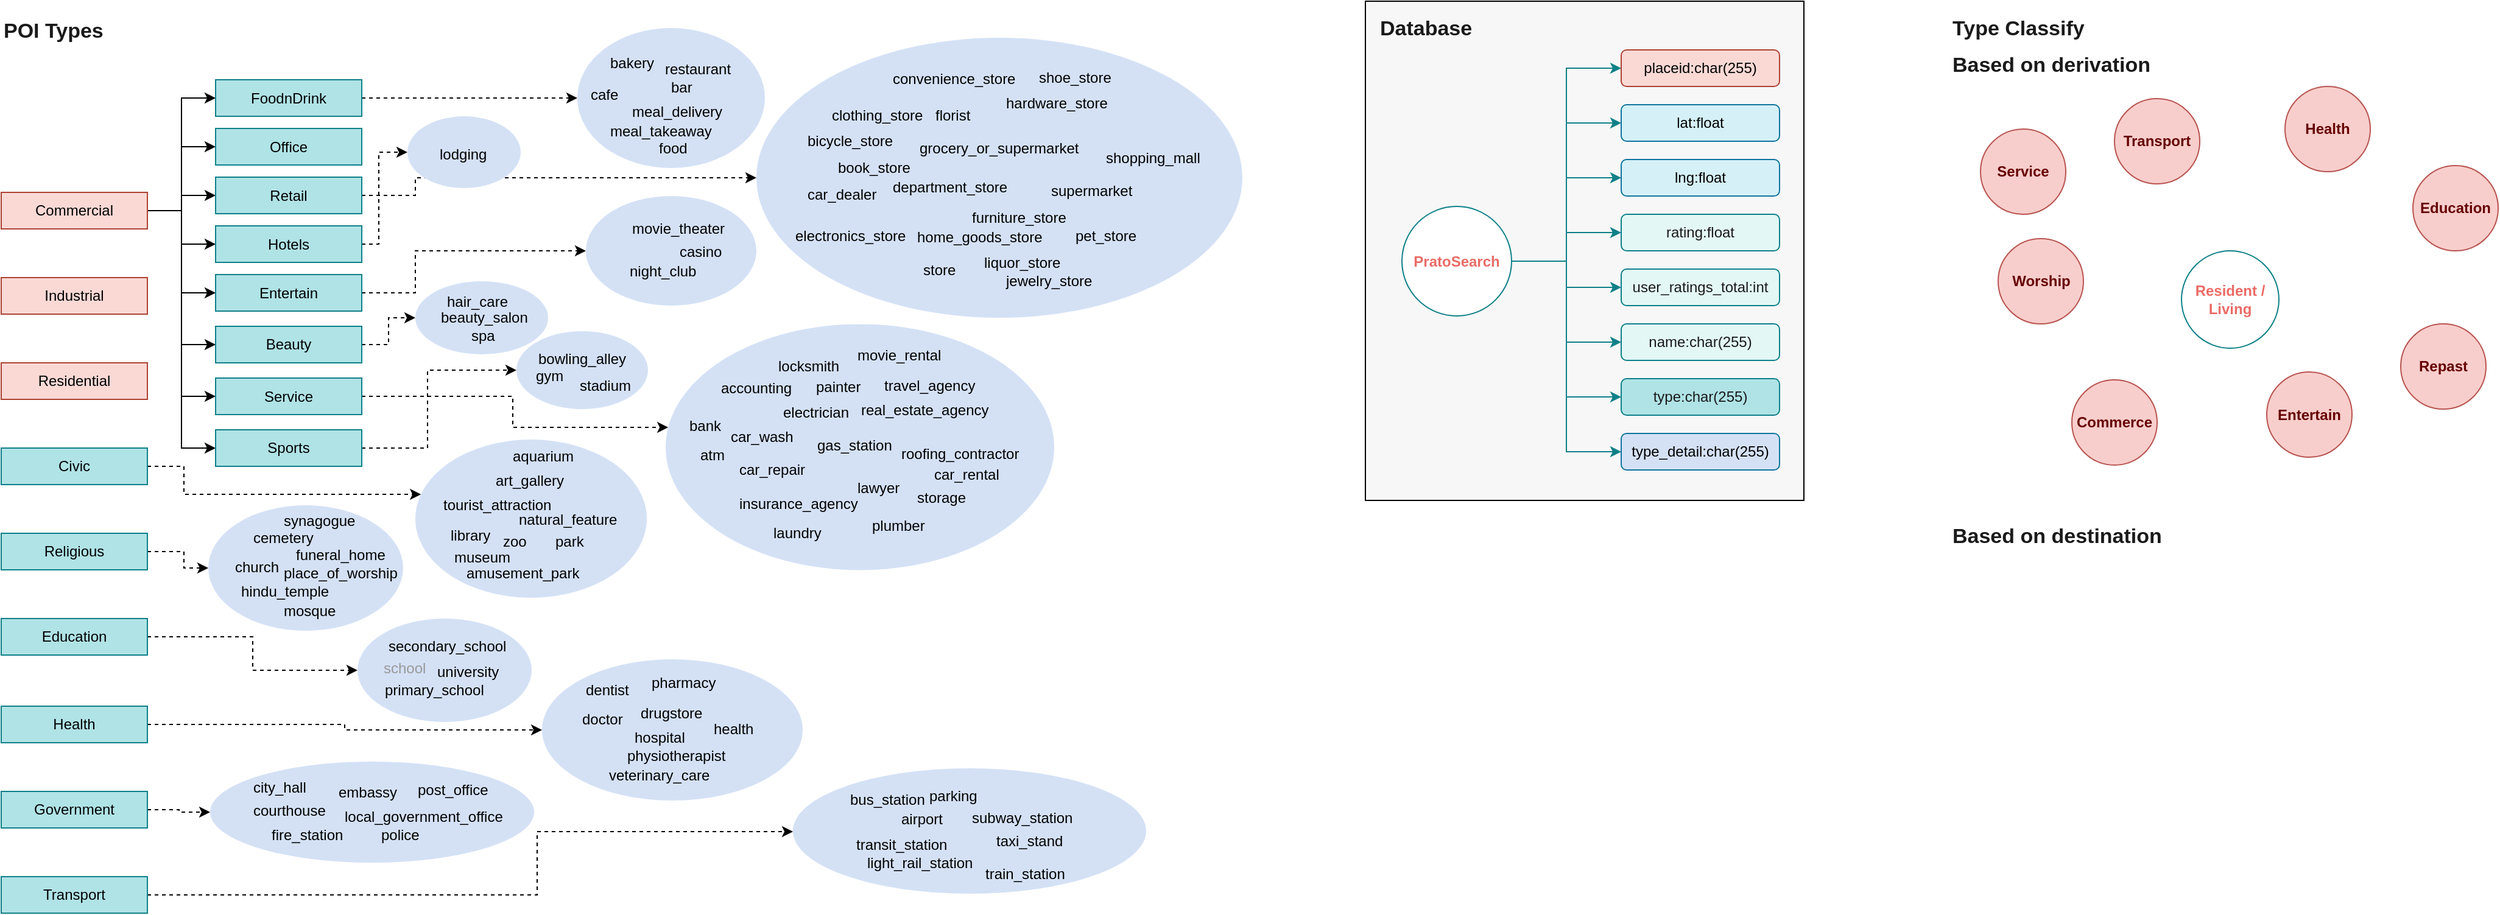 <mxfile version="12.2.8" type="github" pages="1">
  <diagram id="6a731a19-8d31-9384-78a2-239565b7b9f0" name="Page-1">
    <mxGraphModel dx="3516" dy="1165" grid="1" gridSize="10" guides="1" tooltips="1" connect="1" arrows="1" fold="1" page="1" pageScale="1" pageWidth="1169" pageHeight="827" background="#ffffff" math="0" shadow="0">
      <root>
        <mxCell id="0"/>
        <mxCell id="1" parent="0"/>
        <mxCell id="wet6F0pMuHpz1zGbCpwc-184" value="" style="ellipse;whiteSpace=wrap;html=1;fillColor=#D4E1F5;strokeColor=none;" vertex="1" parent="1">
          <mxGeometry x="-610" y="180" width="140" height="90" as="geometry"/>
        </mxCell>
        <mxCell id="wet6F0pMuHpz1zGbCpwc-136" style="edgeStyle=elbowEdgeStyle;rounded=0;orthogonalLoop=1;jettySize=auto;html=1;exitX=1;exitY=0.5;exitDx=0;exitDy=0;entryX=0;entryY=0.5;entryDx=0;entryDy=0;fontColor=#000000;dashed=1;" edge="1" parent="1" source="eB562k1GmdhaOTUb2sXf-1622" target="wet6F0pMuHpz1zGbCpwc-131">
          <mxGeometry relative="1" as="geometry">
            <Array as="points">
              <mxPoint x="-780" y="160"/>
            </Array>
          </mxGeometry>
        </mxCell>
        <mxCell id="eB562k1GmdhaOTUb2sXf-1583" value="" style="rounded=0;whiteSpace=wrap;html=1;labelBackgroundColor=#ffffff;fontSize=17;gradientColor=none;fillColor=#F7F7F7;strokeColor=#000000;" parent="1" vertex="1">
          <mxGeometry x="30" y="20" width="360" height="410" as="geometry"/>
        </mxCell>
        <mxCell id="eB562k1GmdhaOTUb2sXf-1556" style="edgeStyle=orthogonalEdgeStyle;rounded=0;orthogonalLoop=1;jettySize=auto;html=1;entryX=0;entryY=0.5;entryDx=0;entryDy=0;exitX=1;exitY=0.5;exitDx=0;exitDy=0;fillColor=#b0e3e6;strokeColor=#0e8088;" parent="1" source="eB562k1GmdhaOTUb2sXf-1542" target="eB562k1GmdhaOTUb2sXf-1548" edge="1">
          <mxGeometry relative="1" as="geometry"/>
        </mxCell>
        <mxCell id="eB562k1GmdhaOTUb2sXf-1557" style="edgeStyle=orthogonalEdgeStyle;rounded=0;orthogonalLoop=1;jettySize=auto;html=1;entryX=0;entryY=0.5;entryDx=0;entryDy=0;fillColor=#b0e3e6;strokeColor=#0e8088;" parent="1" source="eB562k1GmdhaOTUb2sXf-1542" target="eB562k1GmdhaOTUb2sXf-1549" edge="1">
          <mxGeometry relative="1" as="geometry"/>
        </mxCell>
        <mxCell id="eB562k1GmdhaOTUb2sXf-1558" style="edgeStyle=orthogonalEdgeStyle;rounded=0;orthogonalLoop=1;jettySize=auto;html=1;entryX=0;entryY=0.5;entryDx=0;entryDy=0;fillColor=#b0e3e6;strokeColor=#0e8088;" parent="1" source="eB562k1GmdhaOTUb2sXf-1542" target="eB562k1GmdhaOTUb2sXf-1550" edge="1">
          <mxGeometry relative="1" as="geometry"/>
        </mxCell>
        <mxCell id="eB562k1GmdhaOTUb2sXf-1559" style="edgeStyle=orthogonalEdgeStyle;rounded=0;orthogonalLoop=1;jettySize=auto;html=1;entryX=0;entryY=0.5;entryDx=0;entryDy=0;fillColor=#b0e3e6;strokeColor=#0e8088;" parent="1" source="eB562k1GmdhaOTUb2sXf-1542" target="eB562k1GmdhaOTUb2sXf-1551" edge="1">
          <mxGeometry relative="1" as="geometry"/>
        </mxCell>
        <mxCell id="eB562k1GmdhaOTUb2sXf-1560" style="edgeStyle=orthogonalEdgeStyle;rounded=0;orthogonalLoop=1;jettySize=auto;html=1;fillColor=#b0e3e6;strokeColor=#0e8088;" parent="1" source="eB562k1GmdhaOTUb2sXf-1542" target="eB562k1GmdhaOTUb2sXf-1552" edge="1">
          <mxGeometry relative="1" as="geometry"/>
        </mxCell>
        <mxCell id="eB562k1GmdhaOTUb2sXf-1561" style="edgeStyle=orthogonalEdgeStyle;rounded=0;orthogonalLoop=1;jettySize=auto;html=1;entryX=0;entryY=0.5;entryDx=0;entryDy=0;fillColor=#b0e3e6;strokeColor=#0e8088;" parent="1" source="eB562k1GmdhaOTUb2sXf-1542" target="eB562k1GmdhaOTUb2sXf-1554" edge="1">
          <mxGeometry relative="1" as="geometry"/>
        </mxCell>
        <mxCell id="eB562k1GmdhaOTUb2sXf-1562" style="edgeStyle=orthogonalEdgeStyle;rounded=0;orthogonalLoop=1;jettySize=auto;html=1;entryX=0;entryY=0.5;entryDx=0;entryDy=0;fillColor=#b0e3e6;strokeColor=#0e8088;" parent="1" source="eB562k1GmdhaOTUb2sXf-1542" target="eB562k1GmdhaOTUb2sXf-1555" edge="1">
          <mxGeometry relative="1" as="geometry"/>
        </mxCell>
        <mxCell id="wet6F0pMuHpz1zGbCpwc-196" style="edgeStyle=elbowEdgeStyle;rounded=0;orthogonalLoop=1;jettySize=auto;html=1;exitX=1;exitY=0.5;exitDx=0;exitDy=0;entryX=0;entryY=0.5;entryDx=0;entryDy=0;fontColor=#000000;fillColor=#b0e3e6;strokeColor=#0e8088;" edge="1" parent="1" source="eB562k1GmdhaOTUb2sXf-1542" target="wet6F0pMuHpz1zGbCpwc-195">
          <mxGeometry relative="1" as="geometry"/>
        </mxCell>
        <mxCell id="eB562k1GmdhaOTUb2sXf-1542" value="PratoSearch" style="ellipse;whiteSpace=wrap;html=1;fillColor=#FFFFFF;strokeColor=#0e8088;labelBackgroundColor=none;fontColor=#EA6B66;strokeWidth=1;fontStyle=1" parent="1" vertex="1">
          <mxGeometry x="60" y="188.5" width="90" height="90" as="geometry"/>
        </mxCell>
        <mxCell id="eB562k1GmdhaOTUb2sXf-1548" value="placeid:char(255)" style="rounded=1;whiteSpace=wrap;html=1;fillColor=#fad9d5;strokeColor=#ae4132;" parent="1" vertex="1">
          <mxGeometry x="240" y="60" width="130" height="30" as="geometry"/>
        </mxCell>
        <mxCell id="eB562k1GmdhaOTUb2sXf-1549" value="lat:float" style="rounded=1;whiteSpace=wrap;html=1;fillColor=#D5F0F7;strokeColor=#10739e;" parent="1" vertex="1">
          <mxGeometry x="240" y="105" width="130" height="30" as="geometry"/>
        </mxCell>
        <mxCell id="eB562k1GmdhaOTUb2sXf-1550" value="lng:float" style="rounded=1;whiteSpace=wrap;html=1;fillColor=#D5F0F7;strokeColor=#10739e;" parent="1" vertex="1">
          <mxGeometry x="240" y="150" width="130" height="30" as="geometry"/>
        </mxCell>
        <mxCell id="eB562k1GmdhaOTUb2sXf-1551" value="rating:float" style="rounded=1;whiteSpace=wrap;html=1;fillColor=#E3F7F5;strokeColor=#0e8088;fontColor=#1A1A1A;" parent="1" vertex="1">
          <mxGeometry x="240" y="195" width="130" height="30" as="geometry"/>
        </mxCell>
        <mxCell id="eB562k1GmdhaOTUb2sXf-1552" value="user_ratings_total:int" style="rounded=1;whiteSpace=wrap;html=1;fillColor=#E3F7F5;strokeColor=#0e8088;fontColor=#1A1A1A;" parent="1" vertex="1">
          <mxGeometry x="240" y="240" width="130" height="30" as="geometry"/>
        </mxCell>
        <mxCell id="eB562k1GmdhaOTUb2sXf-1554" value="name:char(255)" style="rounded=1;whiteSpace=wrap;html=1;fillColor=#E3F7F5;strokeColor=#0e8088;fontColor=#1A1A1A;" parent="1" vertex="1">
          <mxGeometry x="240" y="285" width="130" height="30" as="geometry"/>
        </mxCell>
        <mxCell id="eB562k1GmdhaOTUb2sXf-1555" value="type:char(255)" style="rounded=1;whiteSpace=wrap;html=1;fillColor=#b0e3e6;strokeColor=#0e8088;fontColor=#1A1A1A;" parent="1" vertex="1">
          <mxGeometry x="240" y="330" width="130" height="30" as="geometry"/>
        </mxCell>
        <mxCell id="eB562k1GmdhaOTUb2sXf-1582" value="Database" style="text;html=1;resizable=0;points=[];autosize=1;align=left;verticalAlign=top;spacingTop=-4;fontColor=#1A1A1A;fontStyle=1;fontSize=17;" parent="1" vertex="1">
          <mxGeometry x="40" y="30" width="90" height="20" as="geometry"/>
        </mxCell>
        <mxCell id="eB562k1GmdhaOTUb2sXf-1584" value="Type Classify" style="text;html=1;resizable=0;points=[];autosize=1;align=left;verticalAlign=top;spacingTop=-4;fontColor=#1A1A1A;fontStyle=1;fontSize=17;" parent="1" vertex="1">
          <mxGeometry x="510" y="30" width="120" height="20" as="geometry"/>
        </mxCell>
        <mxCell id="eB562k1GmdhaOTUb2sXf-1585" value="Based on&amp;nbsp;destination" style="text;html=1;resizable=0;points=[];autosize=1;align=left;verticalAlign=top;spacingTop=-4;fontColor=#1A1A1A;fontStyle=1;fontSize=17;" parent="1" vertex="1">
          <mxGeometry x="510" y="447" width="170" height="20" as="geometry"/>
        </mxCell>
        <mxCell id="eB562k1GmdhaOTUb2sXf-1586" value="Based on&amp;nbsp;derivation" style="text;html=1;resizable=0;points=[];autosize=1;align=left;verticalAlign=top;spacingTop=-4;fontColor=#1A1A1A;fontStyle=1;fontSize=17;" parent="1" vertex="1">
          <mxGeometry x="510" y="60" width="170" height="20" as="geometry"/>
        </mxCell>
        <mxCell id="eB562k1GmdhaOTUb2sXf-1587" value="Resident / Living" style="ellipse;whiteSpace=wrap;html=1;fillColor=#FFFFFF;strokeColor=#0e8088;labelBackgroundColor=none;fontColor=#EA6B66;strokeWidth=1;fontStyle=1" parent="1" vertex="1">
          <mxGeometry x="700" y="225" width="80" height="80" as="geometry"/>
        </mxCell>
        <mxCell id="eB562k1GmdhaOTUb2sXf-1593" value="Education" style="ellipse;whiteSpace=wrap;html=1;fillColor=#f8cecc;strokeColor=#b85450;labelBackgroundColor=none;strokeWidth=1;fontColor=#660000;fontStyle=1" parent="1" vertex="1">
          <mxGeometry x="890" y="155" width="70" height="70" as="geometry"/>
        </mxCell>
        <mxCell id="eB562k1GmdhaOTUb2sXf-1598" value="Health" style="ellipse;whiteSpace=wrap;html=1;fillColor=#f8cecc;strokeColor=#b85450;labelBackgroundColor=none;strokeWidth=1;fontColor=#660000;fontStyle=1" parent="1" vertex="1">
          <mxGeometry x="785" y="90" width="70" height="70" as="geometry"/>
        </mxCell>
        <mxCell id="eB562k1GmdhaOTUb2sXf-1599" value="Repast" style="ellipse;whiteSpace=wrap;html=1;fillColor=#f8cecc;strokeColor=#b85450;labelBackgroundColor=none;strokeWidth=1;fontColor=#660000;fontStyle=1" parent="1" vertex="1">
          <mxGeometry x="880" y="285" width="70" height="70" as="geometry"/>
        </mxCell>
        <mxCell id="eB562k1GmdhaOTUb2sXf-1600" value="Entertain" style="ellipse;whiteSpace=wrap;html=1;fillColor=#f8cecc;strokeColor=#b85450;labelBackgroundColor=none;strokeWidth=1;fontColor=#660000;fontStyle=1" parent="1" vertex="1">
          <mxGeometry x="770" y="324.5" width="70" height="70" as="geometry"/>
        </mxCell>
        <mxCell id="eB562k1GmdhaOTUb2sXf-1602" value="Commerce" style="ellipse;whiteSpace=wrap;html=1;fillColor=#f8cecc;strokeColor=#b85450;labelBackgroundColor=none;strokeWidth=1;fontColor=#660000;fontStyle=1" parent="1" vertex="1">
          <mxGeometry x="610" y="331" width="70" height="70" as="geometry"/>
        </mxCell>
        <mxCell id="eB562k1GmdhaOTUb2sXf-1603" value="Service" style="ellipse;whiteSpace=wrap;html=1;fillColor=#f8cecc;strokeColor=#b85450;labelBackgroundColor=none;strokeWidth=1;fontColor=#660000;fontStyle=1" parent="1" vertex="1">
          <mxGeometry x="535" y="125" width="70" height="70" as="geometry"/>
        </mxCell>
        <mxCell id="eB562k1GmdhaOTUb2sXf-1604" value="Worship" style="ellipse;whiteSpace=wrap;html=1;fillColor=#f8cecc;strokeColor=#b85450;labelBackgroundColor=none;strokeWidth=1;fontColor=#660000;fontStyle=1" parent="1" vertex="1">
          <mxGeometry x="549.5" y="215" width="70" height="70" as="geometry"/>
        </mxCell>
        <mxCell id="eB562k1GmdhaOTUb2sXf-1605" value="Transport" style="ellipse;whiteSpace=wrap;html=1;fillColor=#f8cecc;strokeColor=#b85450;labelBackgroundColor=none;strokeWidth=1;fontColor=#660000;fontStyle=1" parent="1" vertex="1">
          <mxGeometry x="645" y="100" width="70" height="70" as="geometry"/>
        </mxCell>
        <mxCell id="eB562k1GmdhaOTUb2sXf-1606" value="Residential" style="rounded=0;whiteSpace=wrap;html=1;fillColor=#fad9d5;strokeColor=#ae4132;" parent="1" vertex="1">
          <mxGeometry x="-1090" y="317" width="120" height="30" as="geometry"/>
        </mxCell>
        <mxCell id="wet6F0pMuHpz1zGbCpwc-154" style="edgeStyle=elbowEdgeStyle;rounded=0;orthogonalLoop=1;jettySize=auto;html=1;exitX=1;exitY=0.5;exitDx=0;exitDy=0;entryX=0;entryY=0.5;entryDx=0;entryDy=0;fontColor=#000000;" edge="1" parent="1" source="eB562k1GmdhaOTUb2sXf-1607" target="wet6F0pMuHpz1zGbCpwc-3">
          <mxGeometry relative="1" as="geometry"/>
        </mxCell>
        <mxCell id="wet6F0pMuHpz1zGbCpwc-155" style="edgeStyle=elbowEdgeStyle;rounded=0;orthogonalLoop=1;jettySize=auto;html=1;entryX=0;entryY=0.5;entryDx=0;entryDy=0;fontColor=#000000;" edge="1" parent="1" source="eB562k1GmdhaOTUb2sXf-1607" target="eB562k1GmdhaOTUb2sXf-1619">
          <mxGeometry relative="1" as="geometry"/>
        </mxCell>
        <mxCell id="wet6F0pMuHpz1zGbCpwc-156" style="edgeStyle=elbowEdgeStyle;rounded=0;orthogonalLoop=1;jettySize=auto;html=1;fontColor=#000000;" edge="1" parent="1" source="eB562k1GmdhaOTUb2sXf-1607" target="eB562k1GmdhaOTUb2sXf-1621">
          <mxGeometry relative="1" as="geometry"/>
        </mxCell>
        <mxCell id="wet6F0pMuHpz1zGbCpwc-157" style="edgeStyle=elbowEdgeStyle;rounded=0;orthogonalLoop=1;jettySize=auto;html=1;fontColor=#000000;" edge="1" parent="1" source="eB562k1GmdhaOTUb2sXf-1607" target="eB562k1GmdhaOTUb2sXf-1622">
          <mxGeometry relative="1" as="geometry"/>
        </mxCell>
        <mxCell id="wet6F0pMuHpz1zGbCpwc-158" style="edgeStyle=elbowEdgeStyle;rounded=0;orthogonalLoop=1;jettySize=auto;html=1;entryX=0;entryY=0.5;entryDx=0;entryDy=0;fontColor=#000000;" edge="1" parent="1" source="eB562k1GmdhaOTUb2sXf-1607" target="eB562k1GmdhaOTUb2sXf-1624">
          <mxGeometry relative="1" as="geometry"/>
        </mxCell>
        <mxCell id="wet6F0pMuHpz1zGbCpwc-159" style="edgeStyle=elbowEdgeStyle;rounded=0;orthogonalLoop=1;jettySize=auto;html=1;fontColor=#000000;" edge="1" parent="1" source="eB562k1GmdhaOTUb2sXf-1607" target="wet6F0pMuHpz1zGbCpwc-12">
          <mxGeometry relative="1" as="geometry"/>
        </mxCell>
        <mxCell id="wet6F0pMuHpz1zGbCpwc-160" style="edgeStyle=elbowEdgeStyle;rounded=0;orthogonalLoop=1;jettySize=auto;html=1;fontColor=#000000;" edge="1" parent="1" source="eB562k1GmdhaOTUb2sXf-1607" target="eB562k1GmdhaOTUb2sXf-1625">
          <mxGeometry relative="1" as="geometry"/>
        </mxCell>
        <mxCell id="wet6F0pMuHpz1zGbCpwc-161" style="edgeStyle=elbowEdgeStyle;rounded=0;orthogonalLoop=1;jettySize=auto;html=1;fontColor=#000000;" edge="1" parent="1" source="eB562k1GmdhaOTUb2sXf-1607" target="wet6F0pMuHpz1zGbCpwc-19">
          <mxGeometry relative="1" as="geometry"/>
        </mxCell>
        <mxCell id="eB562k1GmdhaOTUb2sXf-1607" value="Commercial" style="rounded=0;whiteSpace=wrap;html=1;fillColor=#fad9d5;strokeColor=#ae4132;" parent="1" vertex="1">
          <mxGeometry x="-1090" y="177" width="120" height="30" as="geometry"/>
        </mxCell>
        <mxCell id="eB562k1GmdhaOTUb2sXf-1609" value="Industrial" style="rounded=0;whiteSpace=wrap;html=1;fillColor=#fad9d5;strokeColor=#ae4132;" parent="1" vertex="1">
          <mxGeometry x="-1090" y="247" width="120" height="30" as="geometry"/>
        </mxCell>
        <mxCell id="wet6F0pMuHpz1zGbCpwc-180" style="edgeStyle=elbowEdgeStyle;rounded=0;orthogonalLoop=1;jettySize=auto;html=1;exitX=1;exitY=0.5;exitDx=0;exitDy=0;fontColor=#000000;dashed=1;" edge="1" parent="1" source="eB562k1GmdhaOTUb2sXf-1612" target="wet6F0pMuHpz1zGbCpwc-175">
          <mxGeometry relative="1" as="geometry">
            <Array as="points">
              <mxPoint x="-940" y="425"/>
              <mxPoint x="-930" y="430"/>
            </Array>
          </mxGeometry>
        </mxCell>
        <mxCell id="eB562k1GmdhaOTUb2sXf-1612" value="Civic" style="rounded=0;whiteSpace=wrap;html=1;fillColor=#b0e3e6;strokeColor=#0e8088;" parent="1" vertex="1">
          <mxGeometry x="-1090" y="387" width="120" height="30" as="geometry"/>
        </mxCell>
        <mxCell id="wet6F0pMuHpz1zGbCpwc-169" style="edgeStyle=elbowEdgeStyle;rounded=0;orthogonalLoop=1;jettySize=auto;html=1;exitX=1;exitY=0.5;exitDx=0;exitDy=0;entryX=0;entryY=0.5;entryDx=0;entryDy=0;fontColor=#000000;dashed=1;" edge="1" parent="1" source="eB562k1GmdhaOTUb2sXf-1613" target="wet6F0pMuHpz1zGbCpwc-35">
          <mxGeometry relative="1" as="geometry">
            <Array as="points">
              <mxPoint x="-940" y="486"/>
            </Array>
          </mxGeometry>
        </mxCell>
        <mxCell id="eB562k1GmdhaOTUb2sXf-1613" value="&lt;div&gt;Religious&lt;/div&gt;" style="rounded=0;whiteSpace=wrap;html=1;fillColor=#b0e3e6;strokeColor=#0e8088;" parent="1" vertex="1">
          <mxGeometry x="-1090" y="457" width="120" height="30" as="geometry"/>
        </mxCell>
        <mxCell id="wet6F0pMuHpz1zGbCpwc-168" style="edgeStyle=elbowEdgeStyle;rounded=0;orthogonalLoop=1;jettySize=auto;html=1;exitX=1;exitY=0.5;exitDx=0;exitDy=0;fontColor=#000000;dashed=1;" edge="1" parent="1" source="eB562k1GmdhaOTUb2sXf-1614" target="wet6F0pMuHpz1zGbCpwc-63">
          <mxGeometry relative="1" as="geometry"/>
        </mxCell>
        <mxCell id="eB562k1GmdhaOTUb2sXf-1614" value="Health" style="rounded=0;whiteSpace=wrap;html=1;fillColor=#b0e3e6;strokeColor=#0e8088;" parent="1" vertex="1">
          <mxGeometry x="-1090" y="599" width="120" height="30" as="geometry"/>
        </mxCell>
        <mxCell id="wet6F0pMuHpz1zGbCpwc-189" style="edgeStyle=elbowEdgeStyle;rounded=0;orthogonalLoop=1;jettySize=auto;html=1;exitX=1;exitY=0.5;exitDx=0;exitDy=0;entryX=0;entryY=0.5;entryDx=0;entryDy=0;fontColor=#000000;dashed=1;" edge="1" parent="1" source="eB562k1GmdhaOTUb2sXf-1615" target="wet6F0pMuHpz1zGbCpwc-88">
          <mxGeometry relative="1" as="geometry"/>
        </mxCell>
        <mxCell id="eB562k1GmdhaOTUb2sXf-1615" value="Government" style="rounded=0;whiteSpace=wrap;html=1;fillColor=#b0e3e6;strokeColor=#0e8088;" parent="1" vertex="1">
          <mxGeometry x="-1090" y="669" width="120" height="30" as="geometry"/>
        </mxCell>
        <mxCell id="wet6F0pMuHpz1zGbCpwc-186" style="edgeStyle=elbowEdgeStyle;rounded=0;orthogonalLoop=1;jettySize=auto;html=1;exitX=1;exitY=0.5;exitDx=0;exitDy=0;fontColor=#000000;dashed=1;" edge="1" parent="1" source="eB562k1GmdhaOTUb2sXf-1617" target="wet6F0pMuHpz1zGbCpwc-25">
          <mxGeometry relative="1" as="geometry">
            <Array as="points">
              <mxPoint x="-650" y="702"/>
            </Array>
          </mxGeometry>
        </mxCell>
        <mxCell id="eB562k1GmdhaOTUb2sXf-1617" value="&lt;div&gt;Transport&lt;/div&gt;" style="rounded=0;whiteSpace=wrap;html=1;fillColor=#b0e3e6;strokeColor=#0e8088;" parent="1" vertex="1">
          <mxGeometry x="-1090" y="739" width="120" height="30" as="geometry"/>
        </mxCell>
        <mxCell id="eB562k1GmdhaOTUb2sXf-1619" value="Office" style="rounded=0;whiteSpace=wrap;html=1;fillColor=#b0e3e6;strokeColor=#0e8088;" parent="1" vertex="1">
          <mxGeometry x="-914" y="124.5" width="120" height="30" as="geometry"/>
        </mxCell>
        <mxCell id="wet6F0pMuHpz1zGbCpwc-162" style="edgeStyle=elbowEdgeStyle;rounded=0;orthogonalLoop=1;jettySize=auto;html=1;exitX=1;exitY=0.5;exitDx=0;exitDy=0;entryX=0;entryY=0.5;entryDx=0;entryDy=0;fontColor=#000000;dashed=1;" edge="1" parent="1" source="eB562k1GmdhaOTUb2sXf-1621" target="wet6F0pMuHpz1zGbCpwc-15">
          <mxGeometry relative="1" as="geometry">
            <Array as="points">
              <mxPoint x="-750" y="160"/>
            </Array>
          </mxGeometry>
        </mxCell>
        <mxCell id="eB562k1GmdhaOTUb2sXf-1621" value="Retail" style="rounded=0;whiteSpace=wrap;html=1;fillColor=#b0e3e6;strokeColor=#0e8088;" parent="1" vertex="1">
          <mxGeometry x="-914" y="164.5" width="120" height="30" as="geometry"/>
        </mxCell>
        <mxCell id="eB562k1GmdhaOTUb2sXf-1622" value="Hotels" style="rounded=0;whiteSpace=wrap;html=1;fillColor=#b0e3e6;strokeColor=#0e8088;" parent="1" vertex="1">
          <mxGeometry x="-914" y="204.5" width="120" height="30" as="geometry"/>
        </mxCell>
        <mxCell id="wet6F0pMuHpz1zGbCpwc-185" style="edgeStyle=elbowEdgeStyle;rounded=0;orthogonalLoop=1;jettySize=auto;html=1;exitX=1;exitY=0.5;exitDx=0;exitDy=0;fontColor=#000000;dashed=1;" edge="1" parent="1" source="eB562k1GmdhaOTUb2sXf-1624" target="wet6F0pMuHpz1zGbCpwc-184">
          <mxGeometry relative="1" as="geometry">
            <Array as="points">
              <mxPoint x="-750" y="225"/>
              <mxPoint x="-730" y="225"/>
            </Array>
          </mxGeometry>
        </mxCell>
        <mxCell id="eB562k1GmdhaOTUb2sXf-1624" value="Entertain" style="rounded=0;whiteSpace=wrap;html=1;fillColor=#b0e3e6;strokeColor=#0e8088;" parent="1" vertex="1">
          <mxGeometry x="-914" y="244.5" width="120" height="30" as="geometry"/>
        </mxCell>
        <mxCell id="wet6F0pMuHpz1zGbCpwc-149" style="edgeStyle=elbowEdgeStyle;rounded=0;orthogonalLoop=1;jettySize=auto;html=1;exitX=1;exitY=0.5;exitDx=0;exitDy=0;fontColor=#000000;dashed=1;" edge="1" parent="1" source="eB562k1GmdhaOTUb2sXf-1625" target="eB562k1GmdhaOTUb2sXf-1637">
          <mxGeometry relative="1" as="geometry">
            <Array as="points">
              <mxPoint x="-670" y="370"/>
              <mxPoint x="-530" y="405"/>
            </Array>
          </mxGeometry>
        </mxCell>
        <mxCell id="eB562k1GmdhaOTUb2sXf-1625" value="Service" style="rounded=0;whiteSpace=wrap;html=1;fillColor=#b0e3e6;strokeColor=#0e8088;" parent="1" vertex="1">
          <mxGeometry x="-914" y="329.5" width="120" height="30" as="geometry"/>
        </mxCell>
        <mxCell id="wet6F0pMuHpz1zGbCpwc-145" style="edgeStyle=elbowEdgeStyle;rounded=0;orthogonalLoop=1;jettySize=auto;html=1;exitX=1;exitY=0.5;exitDx=0;exitDy=0;fontColor=#000000;dashed=1;" edge="1" parent="1" source="wet6F0pMuHpz1zGbCpwc-3" target="wet6F0pMuHpz1zGbCpwc-8">
          <mxGeometry relative="1" as="geometry"/>
        </mxCell>
        <mxCell id="wet6F0pMuHpz1zGbCpwc-3" value="FoodnDrink" style="rounded=0;whiteSpace=wrap;html=1;fillColor=#b0e3e6;strokeColor=#0e8088;" vertex="1" parent="1">
          <mxGeometry x="-914" y="84.5" width="120" height="30" as="geometry"/>
        </mxCell>
        <mxCell id="wet6F0pMuHpz1zGbCpwc-133" style="rounded=0;orthogonalLoop=1;jettySize=auto;html=1;exitX=1;exitY=0.5;exitDx=0;exitDy=0;entryX=0;entryY=0.5;entryDx=0;entryDy=0;fontColor=#000000;edgeStyle=elbowEdgeStyle;dashed=1;" edge="1" parent="1" source="wet6F0pMuHpz1zGbCpwc-12" target="wet6F0pMuHpz1zGbCpwc-13">
          <mxGeometry relative="1" as="geometry"/>
        </mxCell>
        <mxCell id="wet6F0pMuHpz1zGbCpwc-12" value="Beauty" style="rounded=0;whiteSpace=wrap;html=1;fillColor=#b0e3e6;strokeColor=#0e8088;" vertex="1" parent="1">
          <mxGeometry x="-914" y="287" width="120" height="30" as="geometry"/>
        </mxCell>
        <mxCell id="wet6F0pMuHpz1zGbCpwc-137" style="edgeStyle=elbowEdgeStyle;rounded=0;orthogonalLoop=1;jettySize=auto;html=1;exitX=1;exitY=0.5;exitDx=0;exitDy=0;entryX=0;entryY=0.5;entryDx=0;entryDy=0;fontColor=#000000;dashed=1;" edge="1" parent="1" source="wet6F0pMuHpz1zGbCpwc-19" target="wet6F0pMuHpz1zGbCpwc-20">
          <mxGeometry relative="1" as="geometry">
            <Array as="points">
              <mxPoint x="-740" y="340"/>
            </Array>
          </mxGeometry>
        </mxCell>
        <mxCell id="wet6F0pMuHpz1zGbCpwc-19" value="Sports" style="rounded=0;whiteSpace=wrap;html=1;fillColor=#b0e3e6;strokeColor=#0e8088;" vertex="1" parent="1">
          <mxGeometry x="-914" y="372" width="120" height="30" as="geometry"/>
        </mxCell>
        <mxCell id="wet6F0pMuHpz1zGbCpwc-138" value="" style="group" vertex="1" connectable="0" parent="1">
          <mxGeometry x="-667" y="291" width="108" height="64" as="geometry"/>
        </mxCell>
        <mxCell id="wet6F0pMuHpz1zGbCpwc-152" value="" style="group" vertex="1" connectable="0" parent="wet6F0pMuHpz1zGbCpwc-138">
          <mxGeometry width="108" height="64" as="geometry"/>
        </mxCell>
        <mxCell id="wet6F0pMuHpz1zGbCpwc-20" value="" style="ellipse;whiteSpace=wrap;html=1;fillColor=#D4E1F5;strokeColor=none;" vertex="1" parent="wet6F0pMuHpz1zGbCpwc-152">
          <mxGeometry width="108" height="64" as="geometry"/>
        </mxCell>
        <mxCell id="wet6F0pMuHpz1zGbCpwc-21" value="bowling_alley" style="text;html=1;fontColor=#000000;" vertex="1" parent="wet6F0pMuHpz1zGbCpwc-152">
          <mxGeometry x="15.653" y="8.636" width="77.143" height="21.818" as="geometry"/>
        </mxCell>
        <mxCell id="wet6F0pMuHpz1zGbCpwc-57" value="gym" style="text;html=1;fontColor=#000000;" vertex="1" parent="wet6F0pMuHpz1zGbCpwc-152">
          <mxGeometry x="13.519" y="23.045" width="38.571" height="21.818" as="geometry"/>
        </mxCell>
        <mxCell id="wet6F0pMuHpz1zGbCpwc-111" value="stadium" style="text;html=1;fontColor=#000000;" vertex="1" parent="wet6F0pMuHpz1zGbCpwc-152">
          <mxGeometry x="49.708" y="30.682" width="54" height="21.818" as="geometry"/>
        </mxCell>
        <mxCell id="wet6F0pMuHpz1zGbCpwc-139" value="" style="group" vertex="1" connectable="0" parent="1">
          <mxGeometry x="-470" y="50" width="405" height="230" as="geometry"/>
        </mxCell>
        <mxCell id="wet6F0pMuHpz1zGbCpwc-15" value="" style="ellipse;whiteSpace=wrap;html=1;fillColor=#D4E1F5;strokeColor=none;" vertex="1" parent="wet6F0pMuHpz1zGbCpwc-139">
          <mxGeometry width="399" height="230" as="geometry"/>
        </mxCell>
        <mxCell id="wet6F0pMuHpz1zGbCpwc-17" value="bicycle_store" style="text;html=1;resizable=0;points=[];autosize=1;align=left;verticalAlign=top;spacingTop=-4;fontColor=#000000;" vertex="1" parent="wet6F0pMuHpz1zGbCpwc-139">
          <mxGeometry x="40" y="74.812" width="90" height="20" as="geometry"/>
        </mxCell>
        <mxCell id="wet6F0pMuHpz1zGbCpwc-22" value="book_store" style="text;html=1;fontColor=#000000;" vertex="1" parent="wet6F0pMuHpz1zGbCpwc-139">
          <mxGeometry x="65" y="93.269" width="80" height="37.097" as="geometry"/>
        </mxCell>
        <mxCell id="wet6F0pMuHpz1zGbCpwc-29" value="car_dealer" style="text;html=1;fontColor=#000000;" vertex="1" parent="wet6F0pMuHpz1zGbCpwc-139">
          <mxGeometry x="40" y="115" width="80" height="38" as="geometry"/>
        </mxCell>
        <mxCell id="wet6F0pMuHpz1zGbCpwc-40" value="clothing_store" style="text;html=1;fontColor=#000000;" vertex="1" parent="wet6F0pMuHpz1zGbCpwc-139">
          <mxGeometry x="60" y="50.081" width="100" height="37.097" as="geometry"/>
        </mxCell>
        <mxCell id="wet6F0pMuHpz1zGbCpwc-41" value="convenience_store" style="text;html=1;fontColor=#000000;" vertex="1" parent="wet6F0pMuHpz1zGbCpwc-139">
          <mxGeometry x="110" y="19.785" width="130" height="37.097" as="geometry"/>
        </mxCell>
        <mxCell id="wet6F0pMuHpz1zGbCpwc-45" value="department_store" style="text;html=1;fontColor=#000000;" vertex="1" parent="wet6F0pMuHpz1zGbCpwc-139">
          <mxGeometry x="110" y="108.817" width="120" height="37.097" as="geometry"/>
        </mxCell>
        <mxCell id="wet6F0pMuHpz1zGbCpwc-49" value="electronics_store" style="text;html=1;fontColor=#000000;" vertex="1" parent="wet6F0pMuHpz1zGbCpwc-139">
          <mxGeometry x="30" y="148.914" width="120" height="37.097" as="geometry"/>
        </mxCell>
        <mxCell id="wet6F0pMuHpz1zGbCpwc-52" value="florist" style="text;html=1;fontColor=#000000;" vertex="1" parent="wet6F0pMuHpz1zGbCpwc-139">
          <mxGeometry x="145" y="50.081" width="50" height="37.097" as="geometry"/>
        </mxCell>
        <mxCell id="wet6F0pMuHpz1zGbCpwc-54" value="furniture_store" style="text;html=1;fontColor=#000000;" vertex="1" parent="wet6F0pMuHpz1zGbCpwc-139">
          <mxGeometry x="175" y="133.548" width="100" height="37.097" as="geometry"/>
        </mxCell>
        <mxCell id="wet6F0pMuHpz1zGbCpwc-56" value="grocery_or_supermarket" style="text;html=1;fontColor=#000000;" vertex="1" parent="wet6F0pMuHpz1zGbCpwc-139">
          <mxGeometry x="132" y="76.785" width="160" height="37.097" as="geometry"/>
        </mxCell>
        <mxCell id="wet6F0pMuHpz1zGbCpwc-59" value="hardware_store" style="text;html=1;fontColor=#000000;" vertex="1" parent="wet6F0pMuHpz1zGbCpwc-139">
          <mxGeometry x="202.5" y="40.172" width="110" height="37.097" as="geometry"/>
        </mxCell>
        <mxCell id="wet6F0pMuHpz1zGbCpwc-61" value="home_goods_store" style="text;html=1;fontColor=#000000;" vertex="1" parent="wet6F0pMuHpz1zGbCpwc-139">
          <mxGeometry x="130" y="149.624" width="130" height="37.097" as="geometry"/>
        </mxCell>
        <mxCell id="wet6F0pMuHpz1zGbCpwc-85" value="pet_store" style="text;html=1;fontColor=#000000;" vertex="1" parent="wet6F0pMuHpz1zGbCpwc-139">
          <mxGeometry x="260" y="149.005" width="80" height="37.097" as="geometry"/>
        </mxCell>
        <mxCell id="wet6F0pMuHpz1zGbCpwc-108" value="shoe_store" style="text;html=1;fontColor=#000000;" vertex="1" parent="wet6F0pMuHpz1zGbCpwc-139">
          <mxGeometry x="230" y="19.167" width="80" height="37.097" as="geometry"/>
        </mxCell>
        <mxCell id="wet6F0pMuHpz1zGbCpwc-109" value="shopping_mall" style="text;html=1;fontColor=#000000;" vertex="1" parent="wet6F0pMuHpz1zGbCpwc-139">
          <mxGeometry x="285" y="84.747" width="100" height="37.097" as="geometry"/>
        </mxCell>
        <mxCell id="wet6F0pMuHpz1zGbCpwc-114" value="store" style="text;html=1;fontColor=#000000;" vertex="1" parent="wet6F0pMuHpz1zGbCpwc-139">
          <mxGeometry x="135" y="176.72" width="50" height="37.097" as="geometry"/>
        </mxCell>
        <mxCell id="wet6F0pMuHpz1zGbCpwc-116" value="supermarket" style="text;html=1;fontColor=#000000;" vertex="1" parent="wet6F0pMuHpz1zGbCpwc-139">
          <mxGeometry x="240" y="111.866" width="90" height="37.097" as="geometry"/>
        </mxCell>
        <mxCell id="wet6F0pMuHpz1zGbCpwc-70" value="liquor_store" style="text;html=1;fontColor=#000000;" vertex="1" parent="wet6F0pMuHpz1zGbCpwc-139">
          <mxGeometry x="185" y="170.817" width="90" height="37.097" as="geometry"/>
        </mxCell>
        <mxCell id="wet6F0pMuHpz1zGbCpwc-65" value="jewelry_store" style="text;html=1;fontColor=#000000;" vertex="1" parent="wet6F0pMuHpz1zGbCpwc-139">
          <mxGeometry x="202.5" y="186" width="100" height="30" as="geometry"/>
        </mxCell>
        <mxCell id="wet6F0pMuHpz1zGbCpwc-144" value="" style="group" vertex="1" connectable="0" parent="1">
          <mxGeometry x="-617" y="42" width="159" height="115" as="geometry"/>
        </mxCell>
        <mxCell id="wet6F0pMuHpz1zGbCpwc-8" value="" style="ellipse;whiteSpace=wrap;html=1;fillColor=#D4E1F5;strokeColor=none;" vertex="1" parent="wet6F0pMuHpz1zGbCpwc-144">
          <mxGeometry width="154" height="115" as="geometry"/>
        </mxCell>
        <mxCell id="wet6F0pMuHpz1zGbCpwc-5" value="bakery" style="text;html=1;" vertex="1" parent="wet6F0pMuHpz1zGbCpwc-144">
          <mxGeometry x="25" y="15" width="60" height="30" as="geometry"/>
        </mxCell>
        <mxCell id="wet6F0pMuHpz1zGbCpwc-7" value="bar" style="text;html=1;" vertex="1" parent="wet6F0pMuHpz1zGbCpwc-144">
          <mxGeometry x="75" y="35" width="40" height="30" as="geometry"/>
        </mxCell>
        <mxCell id="wet6F0pMuHpz1zGbCpwc-26" value="cafe" style="text;html=1;fontColor=#000000;" vertex="1" parent="wet6F0pMuHpz1zGbCpwc-144">
          <mxGeometry x="9" y="40.5" width="50" height="30" as="geometry"/>
        </mxCell>
        <mxCell id="wet6F0pMuHpz1zGbCpwc-76" value="meal_delivery" style="text;html=1;fontColor=#000000;" vertex="1" parent="wet6F0pMuHpz1zGbCpwc-144">
          <mxGeometry x="42.5" y="55" width="100" height="30" as="geometry"/>
        </mxCell>
        <mxCell id="wet6F0pMuHpz1zGbCpwc-77" value="meal_takeaway" style="text;html=1;fontColor=#000000;" vertex="1" parent="wet6F0pMuHpz1zGbCpwc-144">
          <mxGeometry x="25" y="70.5" width="110" height="30" as="geometry"/>
        </mxCell>
        <mxCell id="wet6F0pMuHpz1zGbCpwc-99" value="restaurant" style="text;html=1;fontColor=#000000;" vertex="1" parent="wet6F0pMuHpz1zGbCpwc-144">
          <mxGeometry x="70" y="20" width="80" height="30" as="geometry"/>
        </mxCell>
        <mxCell id="wet6F0pMuHpz1zGbCpwc-126" value="food" style="text;html=1;fontColor=#000000;" vertex="1" parent="wet6F0pMuHpz1zGbCpwc-144">
          <mxGeometry x="65" y="85" width="50" height="30" as="geometry"/>
        </mxCell>
        <mxCell id="wet6F0pMuHpz1zGbCpwc-146" value="" style="group" vertex="1" connectable="0" parent="1">
          <mxGeometry x="-756.5" y="114.5" width="93" height="59" as="geometry"/>
        </mxCell>
        <mxCell id="wet6F0pMuHpz1zGbCpwc-131" value="" style="ellipse;whiteSpace=wrap;html=1;fillColor=#D4E1F5;strokeColor=none;" vertex="1" parent="wet6F0pMuHpz1zGbCpwc-146">
          <mxGeometry width="93" height="59" as="geometry"/>
        </mxCell>
        <mxCell id="wet6F0pMuHpz1zGbCpwc-74" value="lodging" style="text;html=1;fontColor=#000000;" vertex="1" parent="wet6F0pMuHpz1zGbCpwc-146">
          <mxGeometry x="24.5" y="17.5" width="60" height="30" as="geometry"/>
        </mxCell>
        <mxCell id="wet6F0pMuHpz1zGbCpwc-150" value="" style="group" vertex="1" connectable="0" parent="1">
          <mxGeometry x="-540" y="300" width="319" height="202" as="geometry"/>
        </mxCell>
        <mxCell id="eB562k1GmdhaOTUb2sXf-1637" value="" style="ellipse;whiteSpace=wrap;html=1;fillColor=#D4E1F5;strokeColor=none;" parent="wet6F0pMuHpz1zGbCpwc-150" vertex="1">
          <mxGeometry x="-4.5" y="-14.812" width="319" height="202" as="geometry"/>
        </mxCell>
        <mxCell id="eB562k1GmdhaOTUb2sXf-1632" value="accounting" style="text;html=1;resizable=0;points=[];autosize=1;align=left;verticalAlign=top;spacingTop=-4;" parent="wet6F0pMuHpz1zGbCpwc-150" vertex="1">
          <mxGeometry x="39.25" y="28.468" width="70" height="20" as="geometry"/>
        </mxCell>
        <mxCell id="wet6F0pMuHpz1zGbCpwc-4" value="bank" style="text;html=1;" vertex="1" parent="wet6F0pMuHpz1zGbCpwc-150">
          <mxGeometry x="12.833" y="54.508" width="45.833" height="48.095" as="geometry"/>
        </mxCell>
        <mxCell id="wet6F0pMuHpz1zGbCpwc-6" value="atm" style="text;html=1;" vertex="1" parent="wet6F0pMuHpz1zGbCpwc-150">
          <mxGeometry x="22" y="78.556" width="45.833" height="48.095" as="geometry"/>
        </mxCell>
        <mxCell id="wet6F0pMuHpz1zGbCpwc-31" value="car_repair" style="text;html=1;resizable=0;points=[];autosize=1;align=left;verticalAlign=top;spacingTop=-4;fontColor=#000000;" vertex="1" parent="wet6F0pMuHpz1zGbCpwc-150">
          <mxGeometry x="54.083" y="94.587" width="70" height="20" as="geometry"/>
        </mxCell>
        <mxCell id="wet6F0pMuHpz1zGbCpwc-32" value="car_wash" style="text;html=1;resizable=0;points=[];autosize=1;align=left;verticalAlign=top;spacingTop=-4;fontColor=#000000;" vertex="1" parent="wet6F0pMuHpz1zGbCpwc-150">
          <mxGeometry x="47.208" y="68.135" width="70" height="20" as="geometry"/>
        </mxCell>
        <mxCell id="wet6F0pMuHpz1zGbCpwc-48" value="electrician" style="text;html=1;fontColor=#000000;" vertex="1" parent="wet6F0pMuHpz1zGbCpwc-150">
          <mxGeometry x="89.833" y="43.976" width="73.333" height="48.095" as="geometry"/>
        </mxCell>
        <mxCell id="wet6F0pMuHpz1zGbCpwc-55" value="gas_station" style="text;html=1;fontColor=#000000;" vertex="1" parent="wet6F0pMuHpz1zGbCpwc-150">
          <mxGeometry x="117.792" y="70.54" width="82.5" height="48.095" as="geometry"/>
        </mxCell>
        <mxCell id="wet6F0pMuHpz1zGbCpwc-64" value="insurance_agency" style="text;html=1;fontColor=#000000;" vertex="1" parent="wet6F0pMuHpz1zGbCpwc-150">
          <mxGeometry x="54.083" y="118.635" width="110" height="48.095" as="geometry"/>
        </mxCell>
        <mxCell id="wet6F0pMuHpz1zGbCpwc-66" value="laundry" style="text;html=1;fontColor=#000000;" vertex="1" parent="wet6F0pMuHpz1zGbCpwc-150">
          <mxGeometry x="82" y="142.905" width="55" height="48.095" as="geometry"/>
        </mxCell>
        <mxCell id="wet6F0pMuHpz1zGbCpwc-67" value="lawyer" style="text;html=1;fontColor=#000000;" vertex="1" parent="wet6F0pMuHpz1zGbCpwc-150">
          <mxGeometry x="150.792" y="105.81" width="55" height="48.095" as="geometry"/>
        </mxCell>
        <mxCell id="wet6F0pMuHpz1zGbCpwc-72" value="locksmith" style="text;html=1;fontColor=#000000;" vertex="1" parent="wet6F0pMuHpz1zGbCpwc-150">
          <mxGeometry x="85.75" y="6.413" width="73.333" height="48.095" as="geometry"/>
        </mxCell>
        <mxCell id="wet6F0pMuHpz1zGbCpwc-81" value="painter" style="text;html=1;fontColor=#000000;" vertex="1" parent="wet6F0pMuHpz1zGbCpwc-150">
          <mxGeometry x="117.25" y="22.635" width="55" height="48.095" as="geometry"/>
        </mxCell>
        <mxCell id="wet6F0pMuHpz1zGbCpwc-89" value="plumber" style="text;html=1;fontColor=#000000;" vertex="1" parent="wet6F0pMuHpz1zGbCpwc-150">
          <mxGeometry x="163.167" y="137.071" width="64.167" height="48.095" as="geometry"/>
        </mxCell>
        <mxCell id="wet6F0pMuHpz1zGbCpwc-96" value="real_estate_agency" style="text;html=1;fontColor=#000000;" vertex="1" parent="wet6F0pMuHpz1zGbCpwc-150">
          <mxGeometry x="154" y="42.484" width="119.167" height="48.095" as="geometry"/>
        </mxCell>
        <mxCell id="wet6F0pMuHpz1zGbCpwc-103" value="roofing_contractor" style="text;html=1;fontColor=#000000;" vertex="1" parent="wet6F0pMuHpz1zGbCpwc-150">
          <mxGeometry x="187" y="77.754" width="110" height="48.095" as="geometry"/>
        </mxCell>
        <mxCell id="wet6F0pMuHpz1zGbCpwc-113" value="storage" style="text;html=1;fontColor=#000000;" vertex="1" parent="wet6F0pMuHpz1zGbCpwc-150">
          <mxGeometry x="200.292" y="113.825" width="64.167" height="48.095" as="geometry"/>
        </mxCell>
        <mxCell id="wet6F0pMuHpz1zGbCpwc-121" value="travel_agency" style="text;html=1;fontColor=#000000;" vertex="1" parent="wet6F0pMuHpz1zGbCpwc-150">
          <mxGeometry x="172.583" y="22.429" width="91.667" height="48.095" as="geometry"/>
        </mxCell>
        <mxCell id="wet6F0pMuHpz1zGbCpwc-33" value="car_rental" style="text;html=1;fontColor=#000000;" vertex="1" parent="wet6F0pMuHpz1zGbCpwc-150">
          <mxGeometry x="213.5" y="95.457" width="80" height="37.097" as="geometry"/>
        </mxCell>
        <mxCell id="wet6F0pMuHpz1zGbCpwc-183" value="movie_rental" style="text;html=1;fontColor=#000000;" vertex="1" parent="wet6F0pMuHpz1zGbCpwc-150">
          <mxGeometry x="151" y="-2.882" width="73" height="32.151" as="geometry"/>
        </mxCell>
        <mxCell id="wet6F0pMuHpz1zGbCpwc-151" value="" style="group" vertex="1" connectable="0" parent="1">
          <mxGeometry x="-750" y="250" width="109" height="61" as="geometry"/>
        </mxCell>
        <mxCell id="wet6F0pMuHpz1zGbCpwc-13" value="" style="ellipse;whiteSpace=wrap;html=1;fillColor=#D4E1F5;strokeColor=none;" vertex="1" parent="wet6F0pMuHpz1zGbCpwc-151">
          <mxGeometry width="109" height="60" as="geometry"/>
        </mxCell>
        <mxCell id="wet6F0pMuHpz1zGbCpwc-14" value="beauty_salon" style="text;html=1;resizable=0;points=[];autosize=1;align=left;verticalAlign=top;spacingTop=-4;fontColor=#000000;" vertex="1" parent="wet6F0pMuHpz1zGbCpwc-151">
          <mxGeometry x="19" y="20" width="90" height="20" as="geometry"/>
        </mxCell>
        <mxCell id="wet6F0pMuHpz1zGbCpwc-58" value="hair_care" style="text;html=1;fontColor=#000000;" vertex="1" parent="wet6F0pMuHpz1zGbCpwc-151">
          <mxGeometry x="24" y="3" width="80" height="30" as="geometry"/>
        </mxCell>
        <mxCell id="wet6F0pMuHpz1zGbCpwc-110" value="spa" style="text;html=1;fontColor=#000000;" vertex="1" parent="wet6F0pMuHpz1zGbCpwc-151">
          <mxGeometry x="44" y="31" width="40" height="30" as="geometry"/>
        </mxCell>
        <mxCell id="wet6F0pMuHpz1zGbCpwc-167" value="" style="group" vertex="1" connectable="0" parent="1">
          <mxGeometry x="-920" y="433" width="180" height="104" as="geometry"/>
        </mxCell>
        <mxCell id="wet6F0pMuHpz1zGbCpwc-35" value="" style="ellipse;whiteSpace=wrap;html=1;fillColor=#D4E1F5;strokeColor=none;" vertex="1" parent="wet6F0pMuHpz1zGbCpwc-167">
          <mxGeometry y="1" width="160" height="103" as="geometry"/>
        </mxCell>
        <mxCell id="wet6F0pMuHpz1zGbCpwc-37" value="cemetery" style="text;html=1;fontColor=#000000;" vertex="1" parent="wet6F0pMuHpz1zGbCpwc-167">
          <mxGeometry x="35" y="14" width="70" height="30" as="geometry"/>
        </mxCell>
        <mxCell id="wet6F0pMuHpz1zGbCpwc-38" value="church" style="text;html=1;fontColor=#000000;" vertex="1" parent="wet6F0pMuHpz1zGbCpwc-167">
          <mxGeometry x="20" y="37.5" width="60" height="30" as="geometry"/>
        </mxCell>
        <mxCell id="wet6F0pMuHpz1zGbCpwc-53" value="funeral_home" style="text;html=1;fontColor=#000000;" vertex="1" parent="wet6F0pMuHpz1zGbCpwc-167">
          <mxGeometry x="70" y="27.5" width="100" height="30" as="geometry"/>
        </mxCell>
        <mxCell id="wet6F0pMuHpz1zGbCpwc-60" value="hindu_temple" style="text;html=1;fontColor=#000000;" vertex="1" parent="wet6F0pMuHpz1zGbCpwc-167">
          <mxGeometry x="25" y="57.5" width="100" height="30" as="geometry"/>
        </mxCell>
        <mxCell id="wet6F0pMuHpz1zGbCpwc-78" value="mosque" style="text;html=1;fontColor=#000000;" vertex="1" parent="wet6F0pMuHpz1zGbCpwc-167">
          <mxGeometry x="60" y="74" width="70" height="30" as="geometry"/>
        </mxCell>
        <mxCell id="wet6F0pMuHpz1zGbCpwc-117" value="synagogue" style="text;html=1;fontColor=#000000;" vertex="1" parent="wet6F0pMuHpz1zGbCpwc-167">
          <mxGeometry x="60" width="80" height="30" as="geometry"/>
        </mxCell>
        <mxCell id="wet6F0pMuHpz1zGbCpwc-125" value="place_of_worship" style="text;html=1;fontColor=#000000;" vertex="1" parent="wet6F0pMuHpz1zGbCpwc-167">
          <mxGeometry x="60" y="42.5" width="120" height="30" as="geometry"/>
        </mxCell>
        <mxCell id="wet6F0pMuHpz1zGbCpwc-165" value="museum" style="text;html=1;resizable=0;points=[];autosize=1;align=left;verticalAlign=top;spacingTop=-4;fontColor=#000000;" vertex="1" parent="1">
          <mxGeometry x="-710" y="400" width="60" height="20" as="geometry"/>
        </mxCell>
        <mxCell id="wet6F0pMuHpz1zGbCpwc-176" value="" style="group" vertex="1" connectable="0" parent="1">
          <mxGeometry x="-750" y="380" width="200" height="130" as="geometry"/>
        </mxCell>
        <mxCell id="wet6F0pMuHpz1zGbCpwc-175" value="" style="ellipse;whiteSpace=wrap;html=1;fillColor=#D4E1F5;strokeColor=none;" vertex="1" parent="wet6F0pMuHpz1zGbCpwc-176">
          <mxGeometry width="190" height="130" as="geometry"/>
        </mxCell>
        <mxCell id="wet6F0pMuHpz1zGbCpwc-68" value="library" style="text;html=1;fontColor=#000000;" vertex="1" parent="wet6F0pMuHpz1zGbCpwc-176">
          <mxGeometry x="27.042" y="65.0" width="73.751" height="60.0" as="geometry"/>
        </mxCell>
        <mxCell id="wet6F0pMuHpz1zGbCpwc-166" value="art_gallery" style="text;html=1;fontColor=#000000;" vertex="1" parent="wet6F0pMuHpz1zGbCpwc-176">
          <mxGeometry x="63.917" y="20.0" width="98.334" height="60.0" as="geometry"/>
        </mxCell>
        <mxCell id="wet6F0pMuHpz1zGbCpwc-179" value="tourist_attraction" style="text;html=1;fontColor=#000000;" vertex="1" parent="wet6F0pMuHpz1zGbCpwc-176">
          <mxGeometry x="20.753" y="39.868" width="135.209" height="60.0" as="geometry"/>
        </mxCell>
        <mxCell id="wet6F0pMuHpz1zGbCpwc-124" value="zoo" style="text;html=1;fontColor=#000000;" vertex="1" parent="wet6F0pMuHpz1zGbCpwc-176">
          <mxGeometry x="69.976" y="70.105" width="43.764" height="41.053" as="geometry"/>
        </mxCell>
        <mxCell id="wet6F0pMuHpz1zGbCpwc-1" value="aquarium" style="text;html=1;" vertex="1" parent="wet6F0pMuHpz1zGbCpwc-176">
          <mxGeometry x="77.682" y="-0.105" width="87.528" height="41.053" as="geometry"/>
        </mxCell>
        <mxCell id="wet6F0pMuHpz1zGbCpwc-83" value="park" style="text;html=1;fontColor=#000000;" vertex="1" parent="wet6F0pMuHpz1zGbCpwc-176">
          <mxGeometry x="112.858" y="69.921" width="54.705" height="41.053" as="geometry"/>
        </mxCell>
        <mxCell id="wet6F0pMuHpz1zGbCpwc-181" value="museum" style="text;html=1;fontColor=#000000;" vertex="1" parent="wet6F0pMuHpz1zGbCpwc-176">
          <mxGeometry x="29.961" y="82.633" width="73.362" height="34.513" as="geometry"/>
        </mxCell>
        <mxCell id="wet6F0pMuHpz1zGbCpwc-182" value="amusement_park" style="text;html=1;resizable=0;points=[];autosize=1;align=left;verticalAlign=top;spacingTop=-4;" vertex="1" parent="wet6F0pMuHpz1zGbCpwc-176">
          <mxGeometry x="40.095" y="99.958" width="110" height="20" as="geometry"/>
        </mxCell>
        <mxCell id="wet6F0pMuHpz1zGbCpwc-129" value="natural_feature" style="text;html=1;fontColor=#000000;" vertex="1" parent="wet6F0pMuHpz1zGbCpwc-176">
          <mxGeometry x="82.654" y="51.861" width="89.665" height="26.267" as="geometry"/>
        </mxCell>
        <mxCell id="wet6F0pMuHpz1zGbCpwc-34" value="casino" style="text;html=1;fontColor=#000000;" vertex="1" parent="1">
          <mxGeometry x="-534.778" y="211.805" width="46.667" height="22.832" as="geometry"/>
        </mxCell>
        <mxCell id="wet6F0pMuHpz1zGbCpwc-93" value="movie_theater" style="text;html=1;fontColor=#000000;" vertex="1" parent="1">
          <mxGeometry x="-573.778" y="192.833" width="77.778" height="28.233" as="geometry"/>
        </mxCell>
        <mxCell id="wet6F0pMuHpz1zGbCpwc-79" value="night_club" style="text;html=1;fontColor=#000000;" vertex="1" parent="1">
          <mxGeometry x="-576" y="227.5" width="80" height="30" as="geometry"/>
        </mxCell>
        <mxCell id="wet6F0pMuHpz1zGbCpwc-187" value="" style="group" vertex="1" connectable="0" parent="1">
          <mxGeometry x="-440" y="650" width="290" height="103" as="geometry"/>
        </mxCell>
        <mxCell id="wet6F0pMuHpz1zGbCpwc-25" value="" style="ellipse;whiteSpace=wrap;html=1;fillColor=#D4E1F5;strokeColor=none;" vertex="1" parent="wet6F0pMuHpz1zGbCpwc-187">
          <mxGeometry width="290" height="103" as="geometry"/>
        </mxCell>
        <mxCell id="eB562k1GmdhaOTUb2sXf-1633" value="airport" style="text;html=1;resizable=0;points=[];autosize=1;align=left;verticalAlign=top;spacingTop=-4;" parent="wet6F0pMuHpz1zGbCpwc-187" vertex="1">
          <mxGeometry x="86.815" y="31.5" width="50" height="20" as="geometry"/>
        </mxCell>
        <mxCell id="wet6F0pMuHpz1zGbCpwc-24" value="bus_station" style="text;html=1;fontColor=#000000;" vertex="1" parent="wet6F0pMuHpz1zGbCpwc-187">
          <mxGeometry x="45.255" y="11.5" width="83.121" height="30" as="geometry"/>
        </mxCell>
        <mxCell id="wet6F0pMuHpz1zGbCpwc-28" value="transit_station" style="text;html=1;fontColor=#000000;" vertex="1" parent="wet6F0pMuHpz1zGbCpwc-187">
          <mxGeometry x="49.873" y="49" width="92.357" height="30" as="geometry"/>
        </mxCell>
        <mxCell id="wet6F0pMuHpz1zGbCpwc-69" value="light_rail_station" style="text;html=1;fontColor=#000000;" vertex="1" parent="wet6F0pMuHpz1zGbCpwc-187">
          <mxGeometry x="59.108" y="64" width="101.592" height="30" as="geometry"/>
        </mxCell>
        <mxCell id="wet6F0pMuHpz1zGbCpwc-84" value="parking" style="text;html=1;fontColor=#000000;" vertex="1" parent="wet6F0pMuHpz1zGbCpwc-187">
          <mxGeometry x="109.904" y="8.5" width="55.414" height="30" as="geometry"/>
        </mxCell>
        <mxCell id="wet6F0pMuHpz1zGbCpwc-115" value="subway_station" style="text;html=1;fontColor=#000000;" vertex="1" parent="wet6F0pMuHpz1zGbCpwc-187">
          <mxGeometry x="145" y="26.5" width="101.592" height="30" as="geometry"/>
        </mxCell>
        <mxCell id="wet6F0pMuHpz1zGbCpwc-118" value="taxi_stand" style="text;html=1;fontColor=#000000;" vertex="1" parent="wet6F0pMuHpz1zGbCpwc-187">
          <mxGeometry x="165.318" y="45.5" width="73.885" height="30" as="geometry"/>
        </mxCell>
        <mxCell id="wet6F0pMuHpz1zGbCpwc-120" value="train_station" style="text;html=1;fontColor=#000000;" vertex="1" parent="wet6F0pMuHpz1zGbCpwc-187">
          <mxGeometry x="156.083" y="73" width="83.121" height="30" as="geometry"/>
        </mxCell>
        <mxCell id="wet6F0pMuHpz1zGbCpwc-188" value="" style="group" vertex="1" connectable="0" parent="1">
          <mxGeometry x="-918.5" y="644.5" width="268.5" height="83" as="geometry"/>
        </mxCell>
        <mxCell id="wet6F0pMuHpz1zGbCpwc-198" value="" style="group" vertex="1" connectable="0" parent="wet6F0pMuHpz1zGbCpwc-188">
          <mxGeometry width="268.5" height="83" as="geometry"/>
        </mxCell>
        <mxCell id="wet6F0pMuHpz1zGbCpwc-88" value="" style="ellipse;whiteSpace=wrap;html=1;fillColor=#D4E1F5;strokeColor=none;" vertex="1" parent="wet6F0pMuHpz1zGbCpwc-198">
          <mxGeometry width="266" height="83" as="geometry"/>
        </mxCell>
        <mxCell id="wet6F0pMuHpz1zGbCpwc-39" value="city_hall" style="text;html=1;fontColor=#000000;" vertex="1" parent="wet6F0pMuHpz1zGbCpwc-198">
          <mxGeometry x="33.5" y="7" width="70" height="30" as="geometry"/>
        </mxCell>
        <mxCell id="wet6F0pMuHpz1zGbCpwc-42" value="courthouse" style="text;html=1;fontColor=#000000;" vertex="1" parent="wet6F0pMuHpz1zGbCpwc-198">
          <mxGeometry x="33.5" y="26.5" width="80" height="30" as="geometry"/>
        </mxCell>
        <mxCell id="wet6F0pMuHpz1zGbCpwc-50" value="embassy" style="text;html=1;fontColor=#000000;" vertex="1" parent="wet6F0pMuHpz1zGbCpwc-198">
          <mxGeometry x="103.5" y="11.5" width="70" height="30" as="geometry"/>
        </mxCell>
        <mxCell id="wet6F0pMuHpz1zGbCpwc-51" value="fire_station" style="text;html=1;fontColor=#000000;" vertex="1" parent="wet6F0pMuHpz1zGbCpwc-198">
          <mxGeometry x="48.5" y="46.5" width="80" height="30" as="geometry"/>
        </mxCell>
        <mxCell id="wet6F0pMuHpz1zGbCpwc-71" value="local_government_office" style="text;html=1;fontColor=#000000;" vertex="1" parent="wet6F0pMuHpz1zGbCpwc-198">
          <mxGeometry x="108.5" y="31.5" width="160" height="30" as="geometry"/>
        </mxCell>
        <mxCell id="wet6F0pMuHpz1zGbCpwc-90" value="police" style="text;html=1;fontColor=#000000;" vertex="1" parent="wet6F0pMuHpz1zGbCpwc-198">
          <mxGeometry x="138.5" y="46.5" width="60" height="30" as="geometry"/>
        </mxCell>
        <mxCell id="wet6F0pMuHpz1zGbCpwc-97" value="post_office" style="text;html=1;fontColor=#000000;" vertex="1" parent="wet6F0pMuHpz1zGbCpwc-198">
          <mxGeometry x="168" y="9.5" width="80" height="30" as="geometry"/>
        </mxCell>
        <mxCell id="wet6F0pMuHpz1zGbCpwc-190" value="" style="group" vertex="1" connectable="0" parent="1">
          <mxGeometry x="-646" y="560.5" width="214" height="116" as="geometry"/>
        </mxCell>
        <mxCell id="wet6F0pMuHpz1zGbCpwc-172" value="" style="group" vertex="1" connectable="0" parent="wet6F0pMuHpz1zGbCpwc-190">
          <mxGeometry width="214" height="116" as="geometry"/>
        </mxCell>
        <mxCell id="wet6F0pMuHpz1zGbCpwc-63" value="" style="ellipse;whiteSpace=wrap;html=1;fillColor=#D4E1F5;strokeColor=none;" vertex="1" parent="wet6F0pMuHpz1zGbCpwc-172">
          <mxGeometry width="214" height="116" as="geometry"/>
        </mxCell>
        <mxCell id="wet6F0pMuHpz1zGbCpwc-44" value="dentist" style="text;html=1;resizable=0;points=[];autosize=1;align=left;verticalAlign=top;spacingTop=-4;fontColor=#000000;" vertex="1" parent="wet6F0pMuHpz1zGbCpwc-172">
          <mxGeometry x="33.5" y="15.5" width="50" height="20" as="geometry"/>
        </mxCell>
        <mxCell id="wet6F0pMuHpz1zGbCpwc-46" value="doctor" style="text;html=1;fontColor=#000000;" vertex="1" parent="wet6F0pMuHpz1zGbCpwc-172">
          <mxGeometry x="31" y="35.5" width="60" height="30" as="geometry"/>
        </mxCell>
        <mxCell id="wet6F0pMuHpz1zGbCpwc-47" value="drugstore" style="text;html=1;fontColor=#000000;" vertex="1" parent="wet6F0pMuHpz1zGbCpwc-172">
          <mxGeometry x="78.5" y="30" width="80" height="27" as="geometry"/>
        </mxCell>
        <mxCell id="wet6F0pMuHpz1zGbCpwc-62" value="hospital" style="text;html=1;fontColor=#000000;" vertex="1" parent="wet6F0pMuHpz1zGbCpwc-172">
          <mxGeometry x="73.5" y="50.5" width="70" height="30" as="geometry"/>
        </mxCell>
        <mxCell id="wet6F0pMuHpz1zGbCpwc-86" value="pharmacy" style="text;html=1;fontColor=#000000;" vertex="1" parent="wet6F0pMuHpz1zGbCpwc-172">
          <mxGeometry x="88" y="5.5" width="80" height="30" as="geometry"/>
        </mxCell>
        <mxCell id="wet6F0pMuHpz1zGbCpwc-87" value="physiotherapist" style="text;html=1;fontColor=#000000;" vertex="1" parent="wet6F0pMuHpz1zGbCpwc-172">
          <mxGeometry x="68" y="65.5" width="110" height="30" as="geometry"/>
        </mxCell>
        <mxCell id="wet6F0pMuHpz1zGbCpwc-123" value="veterinary_care" style="text;html=1;fontColor=#000000;" vertex="1" parent="wet6F0pMuHpz1zGbCpwc-172">
          <mxGeometry x="53" y="81" width="110" height="30" as="geometry"/>
        </mxCell>
        <mxCell id="wet6F0pMuHpz1zGbCpwc-128" value="health" style="text;html=1;fontColor=#000000;" vertex="1" parent="wet6F0pMuHpz1zGbCpwc-172">
          <mxGeometry x="138.5" y="43.5" width="60" height="30" as="geometry"/>
        </mxCell>
        <mxCell id="wet6F0pMuHpz1zGbCpwc-193" style="edgeStyle=elbowEdgeStyle;rounded=0;orthogonalLoop=1;jettySize=auto;html=1;exitX=1;exitY=0.5;exitDx=0;exitDy=0;entryX=0;entryY=0.5;entryDx=0;entryDy=0;fontColor=#000000;dashed=1;" edge="1" parent="1" source="wet6F0pMuHpz1zGbCpwc-191" target="wet6F0pMuHpz1zGbCpwc-132">
          <mxGeometry relative="1" as="geometry"/>
        </mxCell>
        <mxCell id="wet6F0pMuHpz1zGbCpwc-191" value="Education" style="rounded=0;whiteSpace=wrap;html=1;fillColor=#b0e3e6;strokeColor=#0e8088;" vertex="1" parent="1">
          <mxGeometry x="-1090" y="527" width="120" height="30" as="geometry"/>
        </mxCell>
        <mxCell id="wet6F0pMuHpz1zGbCpwc-192" value="" style="group" vertex="1" connectable="0" parent="1">
          <mxGeometry x="-797.5" y="527" width="143" height="85" as="geometry"/>
        </mxCell>
        <mxCell id="wet6F0pMuHpz1zGbCpwc-132" value="" style="ellipse;whiteSpace=wrap;html=1;fillColor=#D4E1F5;strokeColor=none;" vertex="1" parent="wet6F0pMuHpz1zGbCpwc-192">
          <mxGeometry width="143" height="85" as="geometry"/>
        </mxCell>
        <mxCell id="wet6F0pMuHpz1zGbCpwc-92" value="primary_school" style="text;html=1;fontColor=#000000;" vertex="1" parent="wet6F0pMuHpz1zGbCpwc-192">
          <mxGeometry x="20" y="45" width="110" height="30" as="geometry"/>
        </mxCell>
        <mxCell id="wet6F0pMuHpz1zGbCpwc-106" value="school" style="text;html=1;fontColor=#999999;" vertex="1" parent="wet6F0pMuHpz1zGbCpwc-192">
          <mxGeometry x="19" y="27" width="60" height="30" as="geometry"/>
        </mxCell>
        <mxCell id="wet6F0pMuHpz1zGbCpwc-107" value="secondary_school" style="text;html=1;fontColor=#000000;" vertex="1" parent="wet6F0pMuHpz1zGbCpwc-192">
          <mxGeometry x="23" y="9" width="120" height="30" as="geometry"/>
        </mxCell>
        <mxCell id="wet6F0pMuHpz1zGbCpwc-122" value="university" style="text;html=1;fontColor=#000000;" vertex="1" parent="wet6F0pMuHpz1zGbCpwc-192">
          <mxGeometry x="63" y="30" width="80" height="30" as="geometry"/>
        </mxCell>
        <mxCell id="wet6F0pMuHpz1zGbCpwc-195" value="type_detail:char(255)" style="rounded=1;whiteSpace=wrap;html=1;fillColor=#D4E1F5;strokeColor=#10739e;" vertex="1" parent="1">
          <mxGeometry x="240" y="375" width="130" height="30" as="geometry"/>
        </mxCell>
        <mxCell id="wet6F0pMuHpz1zGbCpwc-200" value="POI Types" style="text;html=1;resizable=0;points=[];autosize=1;align=left;verticalAlign=top;spacingTop=-4;fontColor=#1A1A1A;fontStyle=1;fontSize=17;" vertex="1" parent="1">
          <mxGeometry x="-1090" y="32" width="90" height="20" as="geometry"/>
        </mxCell>
        <mxCell id="wet6F0pMuHpz1zGbCpwc-201" style="edgeStyle=elbowEdgeStyle;rounded=0;orthogonalLoop=1;jettySize=auto;html=1;exitX=1;exitY=1;exitDx=0;exitDy=0;dashed=1;fontColor=#000000;" edge="1" parent="1" source="eB562k1GmdhaOTUb2sXf-1600" target="eB562k1GmdhaOTUb2sXf-1600">
          <mxGeometry relative="1" as="geometry"/>
        </mxCell>
      </root>
    </mxGraphModel>
  </diagram>
</mxfile>
